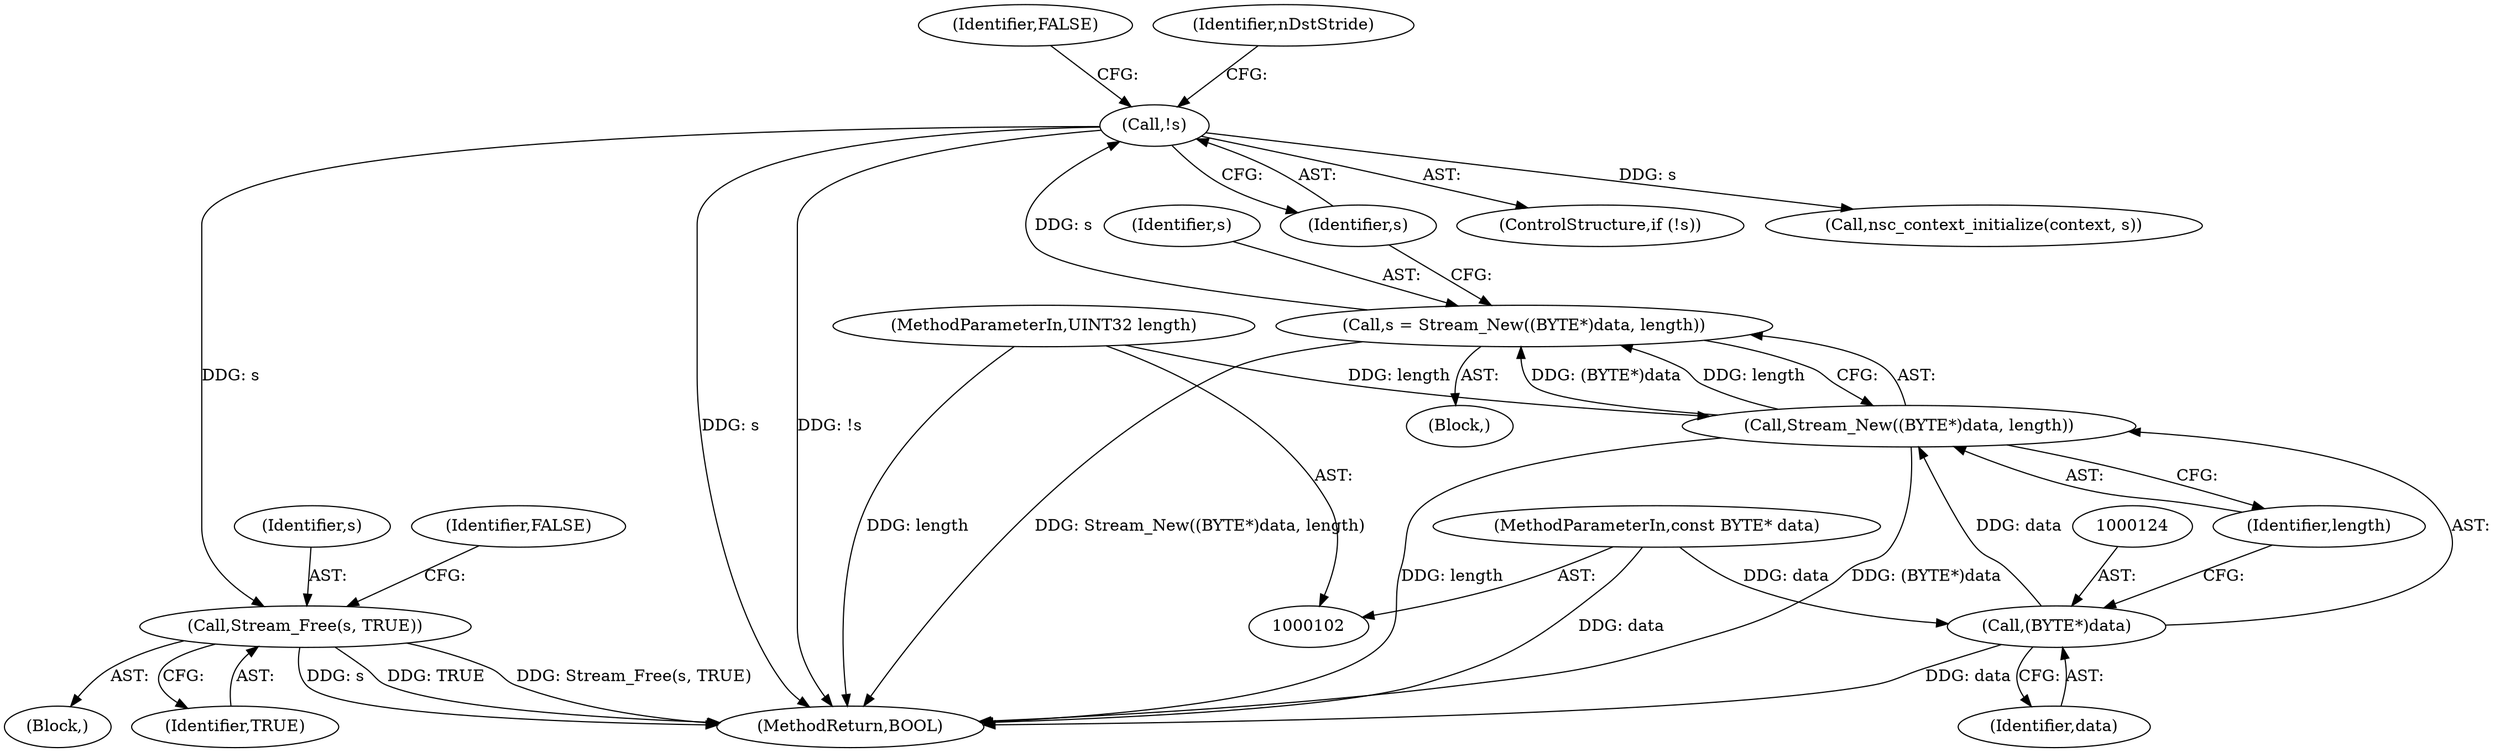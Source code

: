 digraph "0_FreeRDP_d1112c279bd1a327e8e4d0b5f371458bf2579659_0@pointer" {
"1000181" [label="(Call,Stream_Free(s, TRUE))"];
"1000128" [label="(Call,!s)"];
"1000120" [label="(Call,s = Stream_New((BYTE*)data, length))"];
"1000122" [label="(Call,Stream_New((BYTE*)data, length))"];
"1000123" [label="(Call,(BYTE*)data)"];
"1000107" [label="(MethodParameterIn,const BYTE* data)"];
"1000108" [label="(MethodParameterIn,UINT32 length)"];
"1000128" [label="(Call,!s)"];
"1000185" [label="(Identifier,FALSE)"];
"1000182" [label="(Identifier,s)"];
"1000117" [label="(Block,)"];
"1000236" [label="(MethodReturn,BOOL)"];
"1000122" [label="(Call,Stream_New((BYTE*)data, length))"];
"1000120" [label="(Call,s = Stream_New((BYTE*)data, length))"];
"1000108" [label="(MethodParameterIn,UINT32 length)"];
"1000181" [label="(Call,Stream_Free(s, TRUE))"];
"1000125" [label="(Identifier,data)"];
"1000131" [label="(Identifier,FALSE)"];
"1000144" [label="(Block,)"];
"1000107" [label="(MethodParameterIn,const BYTE* data)"];
"1000127" [label="(ControlStructure,if (!s))"];
"1000198" [label="(Call,nsc_context_initialize(context, s))"];
"1000121" [label="(Identifier,s)"];
"1000123" [label="(Call,(BYTE*)data)"];
"1000129" [label="(Identifier,s)"];
"1000183" [label="(Identifier,TRUE)"];
"1000134" [label="(Identifier,nDstStride)"];
"1000126" [label="(Identifier,length)"];
"1000181" -> "1000144"  [label="AST: "];
"1000181" -> "1000183"  [label="CFG: "];
"1000182" -> "1000181"  [label="AST: "];
"1000183" -> "1000181"  [label="AST: "];
"1000185" -> "1000181"  [label="CFG: "];
"1000181" -> "1000236"  [label="DDG: Stream_Free(s, TRUE)"];
"1000181" -> "1000236"  [label="DDG: s"];
"1000181" -> "1000236"  [label="DDG: TRUE"];
"1000128" -> "1000181"  [label="DDG: s"];
"1000128" -> "1000127"  [label="AST: "];
"1000128" -> "1000129"  [label="CFG: "];
"1000129" -> "1000128"  [label="AST: "];
"1000131" -> "1000128"  [label="CFG: "];
"1000134" -> "1000128"  [label="CFG: "];
"1000128" -> "1000236"  [label="DDG: s"];
"1000128" -> "1000236"  [label="DDG: !s"];
"1000120" -> "1000128"  [label="DDG: s"];
"1000128" -> "1000198"  [label="DDG: s"];
"1000120" -> "1000117"  [label="AST: "];
"1000120" -> "1000122"  [label="CFG: "];
"1000121" -> "1000120"  [label="AST: "];
"1000122" -> "1000120"  [label="AST: "];
"1000129" -> "1000120"  [label="CFG: "];
"1000120" -> "1000236"  [label="DDG: Stream_New((BYTE*)data, length)"];
"1000122" -> "1000120"  [label="DDG: (BYTE*)data"];
"1000122" -> "1000120"  [label="DDG: length"];
"1000122" -> "1000126"  [label="CFG: "];
"1000123" -> "1000122"  [label="AST: "];
"1000126" -> "1000122"  [label="AST: "];
"1000122" -> "1000236"  [label="DDG: length"];
"1000122" -> "1000236"  [label="DDG: (BYTE*)data"];
"1000123" -> "1000122"  [label="DDG: data"];
"1000108" -> "1000122"  [label="DDG: length"];
"1000123" -> "1000125"  [label="CFG: "];
"1000124" -> "1000123"  [label="AST: "];
"1000125" -> "1000123"  [label="AST: "];
"1000126" -> "1000123"  [label="CFG: "];
"1000123" -> "1000236"  [label="DDG: data"];
"1000107" -> "1000123"  [label="DDG: data"];
"1000107" -> "1000102"  [label="AST: "];
"1000107" -> "1000236"  [label="DDG: data"];
"1000108" -> "1000102"  [label="AST: "];
"1000108" -> "1000236"  [label="DDG: length"];
}

